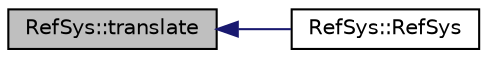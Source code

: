 digraph "RefSys::translate"
{
  edge [fontname="Helvetica",fontsize="10",labelfontname="Helvetica",labelfontsize="10"];
  node [fontname="Helvetica",fontsize="10",shape=record];
  rankdir="LR";
  Node1 [label="RefSys::translate",height=0.2,width=0.4,color="black", fillcolor="grey75", style="filled" fontcolor="black"];
  Node1 -> Node2 [dir="back",color="midnightblue",fontsize="10",style="solid",fontname="Helvetica"];
  Node2 [label="RefSys::RefSys",height=0.2,width=0.4,color="black", fillcolor="white", style="filled",URL="$classRefSys.html#a641efcba85c99b217c4c0bd7746bf474",tooltip="Default parametrized constructor."];
}
